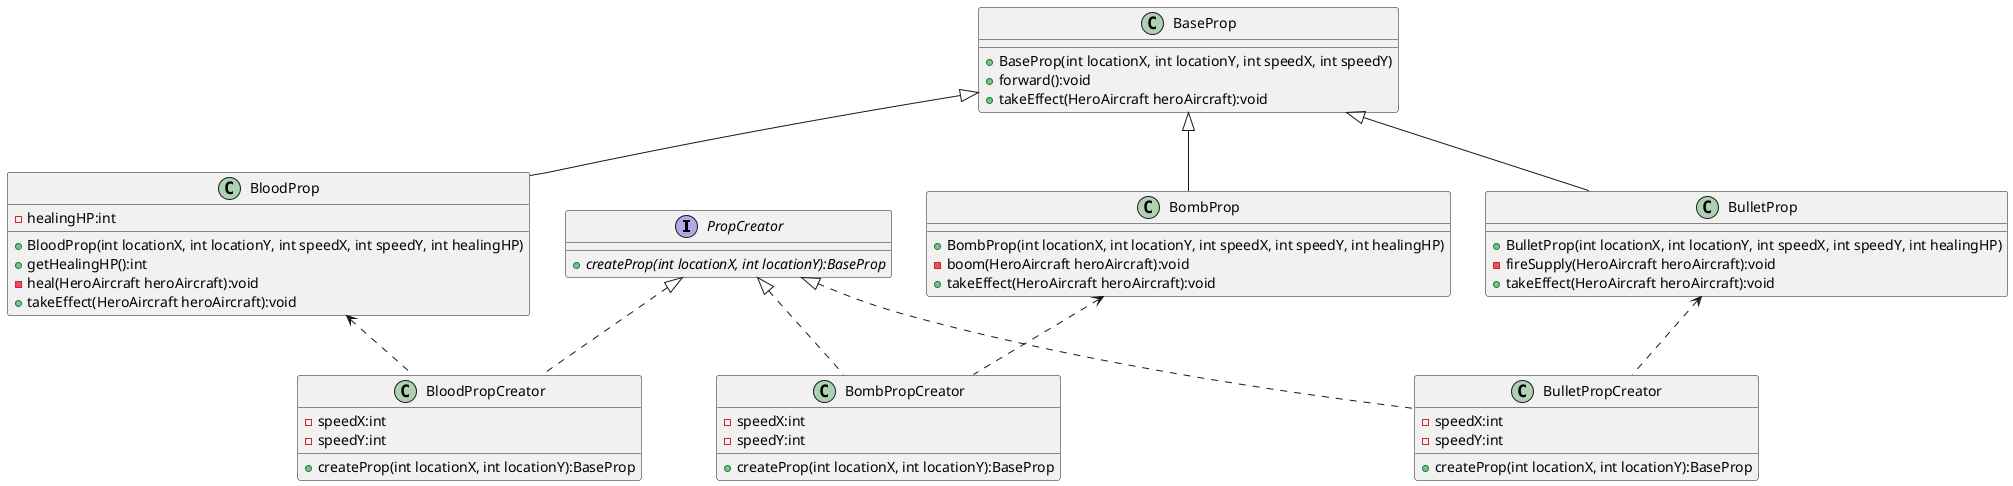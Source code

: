 @startuml

interface PropCreator{
    + {abstract} createProp(int locationX, int locationY):BaseProp
}

class BloodPropCreator{
    - speedX:int
    - speedY:int
    + createProp(int locationX, int locationY):BaseProp
}

class BombPropCreator{
    - speedX:int
    - speedY:int
    + createProp(int locationX, int locationY):BaseProp
}

class BulletPropCreator{
    - speedX:int
    - speedY:int
    + createProp(int locationX, int locationY):BaseProp
}

PropCreator <|.. BloodPropCreator
PropCreator <|.. BombPropCreator
PropCreator <|.. BulletPropCreator

class BaseProp {
    + BaseProp(int locationX, int locationY, int speedX, int speedY)
    + forward():void
    + takeEffect(HeroAircraft heroAircraft):void
}

class BloodProp {
    - healingHP:int
    + BloodProp(int locationX, int locationY, int speedX, int speedY, int healingHP)
    + getHealingHP():int
    - heal(HeroAircraft heroAircraft):void
    + takeEffect(HeroAircraft heroAircraft):void
}

BloodProp <.. BloodPropCreator

class BombProp {
    + BombProp(int locationX, int locationY, int speedX, int speedY, int healingHP)
    - boom(HeroAircraft heroAircraft):void
    + takeEffect(HeroAircraft heroAircraft):void
}

BombProp <.. BombPropCreator

class BulletProp {
    + BulletProp(int locationX, int locationY, int speedX, int speedY, int healingHP)
    - fireSupply(HeroAircraft heroAircraft):void
    + takeEffect(HeroAircraft heroAircraft):void
}

BulletProp <.. BulletPropCreator

BaseProp <|-- BloodProp
BaseProp <|-- BombProp
BaseProp <|-- BulletProp

@enduml